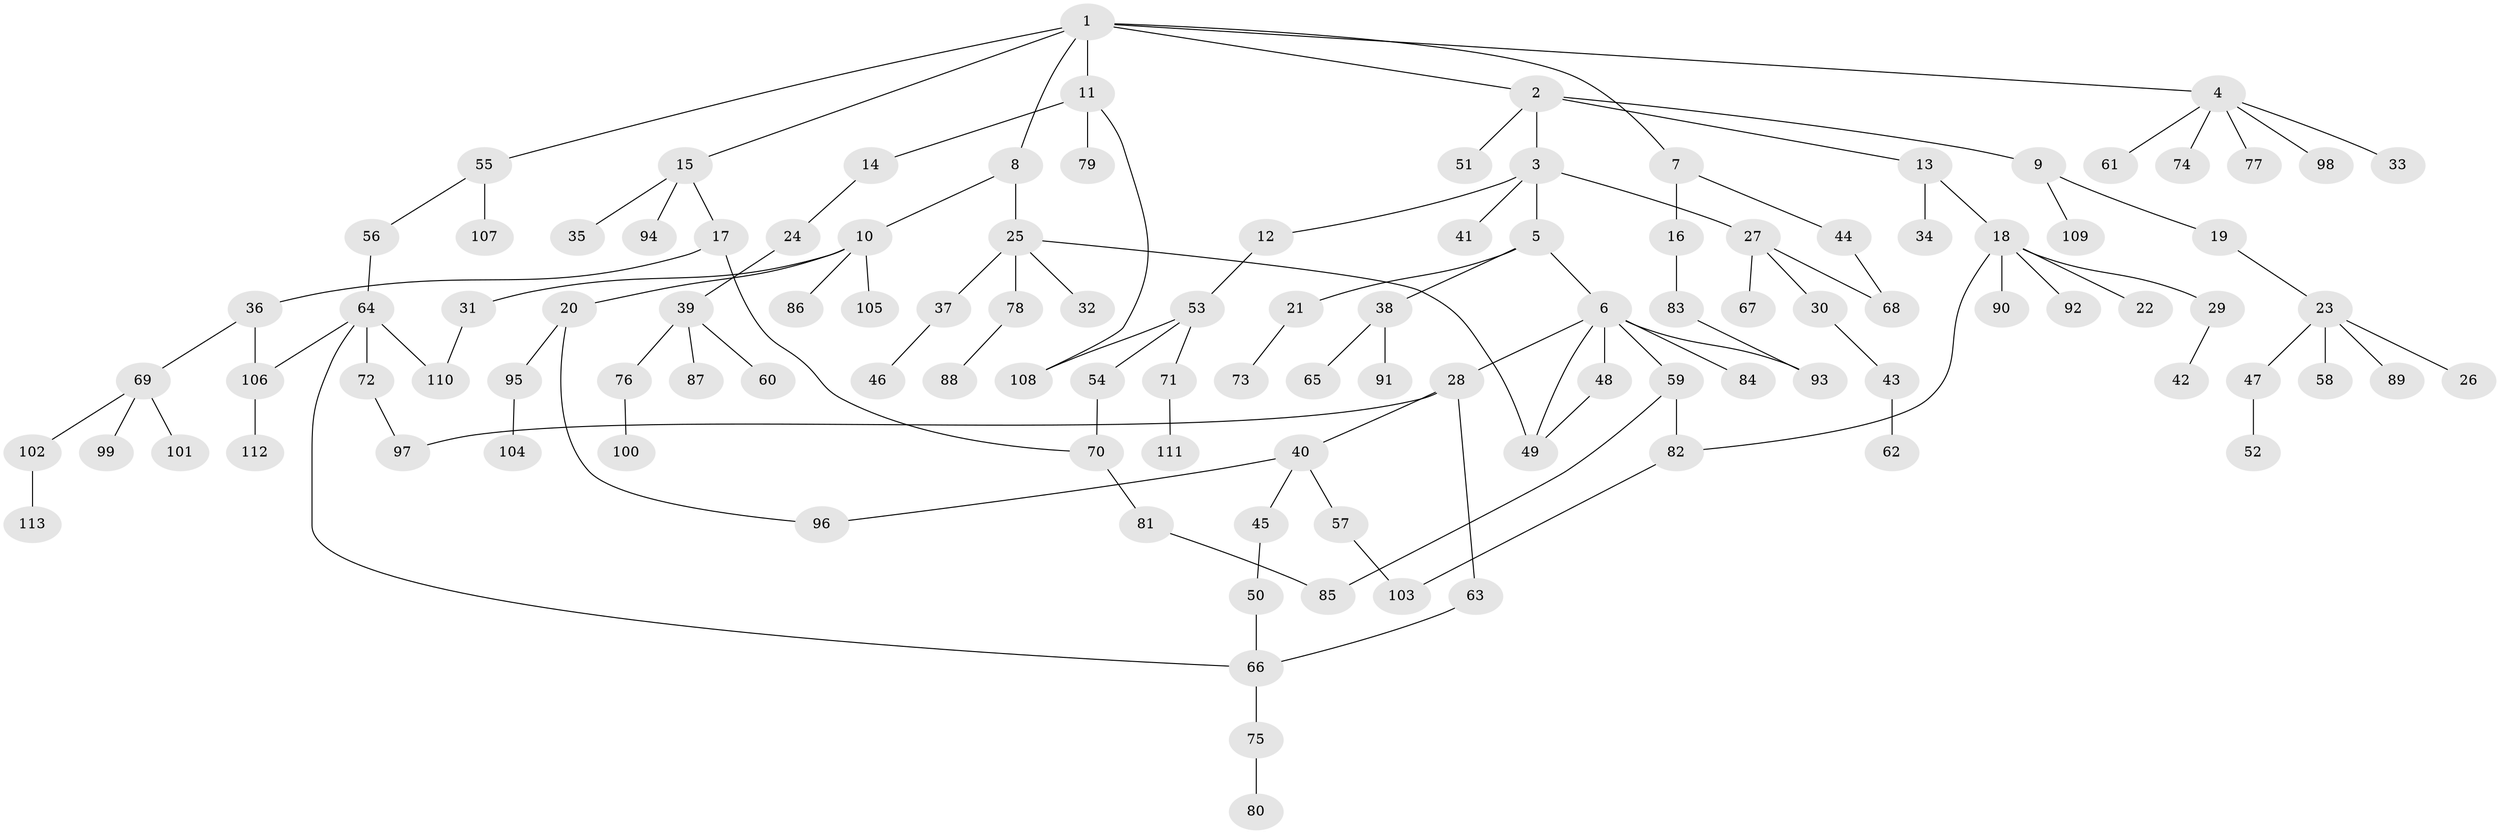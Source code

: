 // coarse degree distribution, {8: 0.012658227848101266, 6: 0.02531645569620253, 5: 0.0379746835443038, 4: 0.10126582278481013, 7: 0.02531645569620253, 3: 0.13924050632911392, 2: 0.22784810126582278, 1: 0.43037974683544306}
// Generated by graph-tools (version 1.1) at 2025/41/03/06/25 10:41:28]
// undirected, 113 vertices, 127 edges
graph export_dot {
graph [start="1"]
  node [color=gray90,style=filled];
  1;
  2;
  3;
  4;
  5;
  6;
  7;
  8;
  9;
  10;
  11;
  12;
  13;
  14;
  15;
  16;
  17;
  18;
  19;
  20;
  21;
  22;
  23;
  24;
  25;
  26;
  27;
  28;
  29;
  30;
  31;
  32;
  33;
  34;
  35;
  36;
  37;
  38;
  39;
  40;
  41;
  42;
  43;
  44;
  45;
  46;
  47;
  48;
  49;
  50;
  51;
  52;
  53;
  54;
  55;
  56;
  57;
  58;
  59;
  60;
  61;
  62;
  63;
  64;
  65;
  66;
  67;
  68;
  69;
  70;
  71;
  72;
  73;
  74;
  75;
  76;
  77;
  78;
  79;
  80;
  81;
  82;
  83;
  84;
  85;
  86;
  87;
  88;
  89;
  90;
  91;
  92;
  93;
  94;
  95;
  96;
  97;
  98;
  99;
  100;
  101;
  102;
  103;
  104;
  105;
  106;
  107;
  108;
  109;
  110;
  111;
  112;
  113;
  1 -- 2;
  1 -- 4;
  1 -- 7;
  1 -- 8;
  1 -- 11;
  1 -- 15;
  1 -- 55;
  2 -- 3;
  2 -- 9;
  2 -- 13;
  2 -- 51;
  3 -- 5;
  3 -- 12;
  3 -- 27;
  3 -- 41;
  4 -- 33;
  4 -- 61;
  4 -- 74;
  4 -- 77;
  4 -- 98;
  5 -- 6;
  5 -- 21;
  5 -- 38;
  6 -- 28;
  6 -- 48;
  6 -- 49;
  6 -- 59;
  6 -- 84;
  6 -- 93;
  7 -- 16;
  7 -- 44;
  8 -- 10;
  8 -- 25;
  9 -- 19;
  9 -- 109;
  10 -- 20;
  10 -- 31;
  10 -- 86;
  10 -- 105;
  11 -- 14;
  11 -- 79;
  11 -- 108;
  12 -- 53;
  13 -- 18;
  13 -- 34;
  14 -- 24;
  15 -- 17;
  15 -- 35;
  15 -- 94;
  16 -- 83;
  17 -- 36;
  17 -- 70;
  18 -- 22;
  18 -- 29;
  18 -- 90;
  18 -- 92;
  18 -- 82;
  19 -- 23;
  20 -- 95;
  20 -- 96;
  21 -- 73;
  23 -- 26;
  23 -- 47;
  23 -- 58;
  23 -- 89;
  24 -- 39;
  25 -- 32;
  25 -- 37;
  25 -- 78;
  25 -- 49;
  27 -- 30;
  27 -- 67;
  27 -- 68;
  28 -- 40;
  28 -- 63;
  28 -- 97;
  29 -- 42;
  30 -- 43;
  31 -- 110;
  36 -- 69;
  36 -- 106;
  37 -- 46;
  38 -- 65;
  38 -- 91;
  39 -- 60;
  39 -- 76;
  39 -- 87;
  40 -- 45;
  40 -- 57;
  40 -- 96;
  43 -- 62;
  44 -- 68;
  45 -- 50;
  47 -- 52;
  48 -- 49;
  50 -- 66;
  53 -- 54;
  53 -- 71;
  53 -- 108;
  54 -- 70;
  55 -- 56;
  55 -- 107;
  56 -- 64;
  57 -- 103;
  59 -- 82;
  59 -- 85;
  63 -- 66;
  64 -- 72;
  64 -- 66;
  64 -- 110;
  64 -- 106;
  66 -- 75;
  69 -- 99;
  69 -- 101;
  69 -- 102;
  70 -- 81;
  71 -- 111;
  72 -- 97;
  75 -- 80;
  76 -- 100;
  78 -- 88;
  81 -- 85;
  82 -- 103;
  83 -- 93;
  95 -- 104;
  102 -- 113;
  106 -- 112;
}
